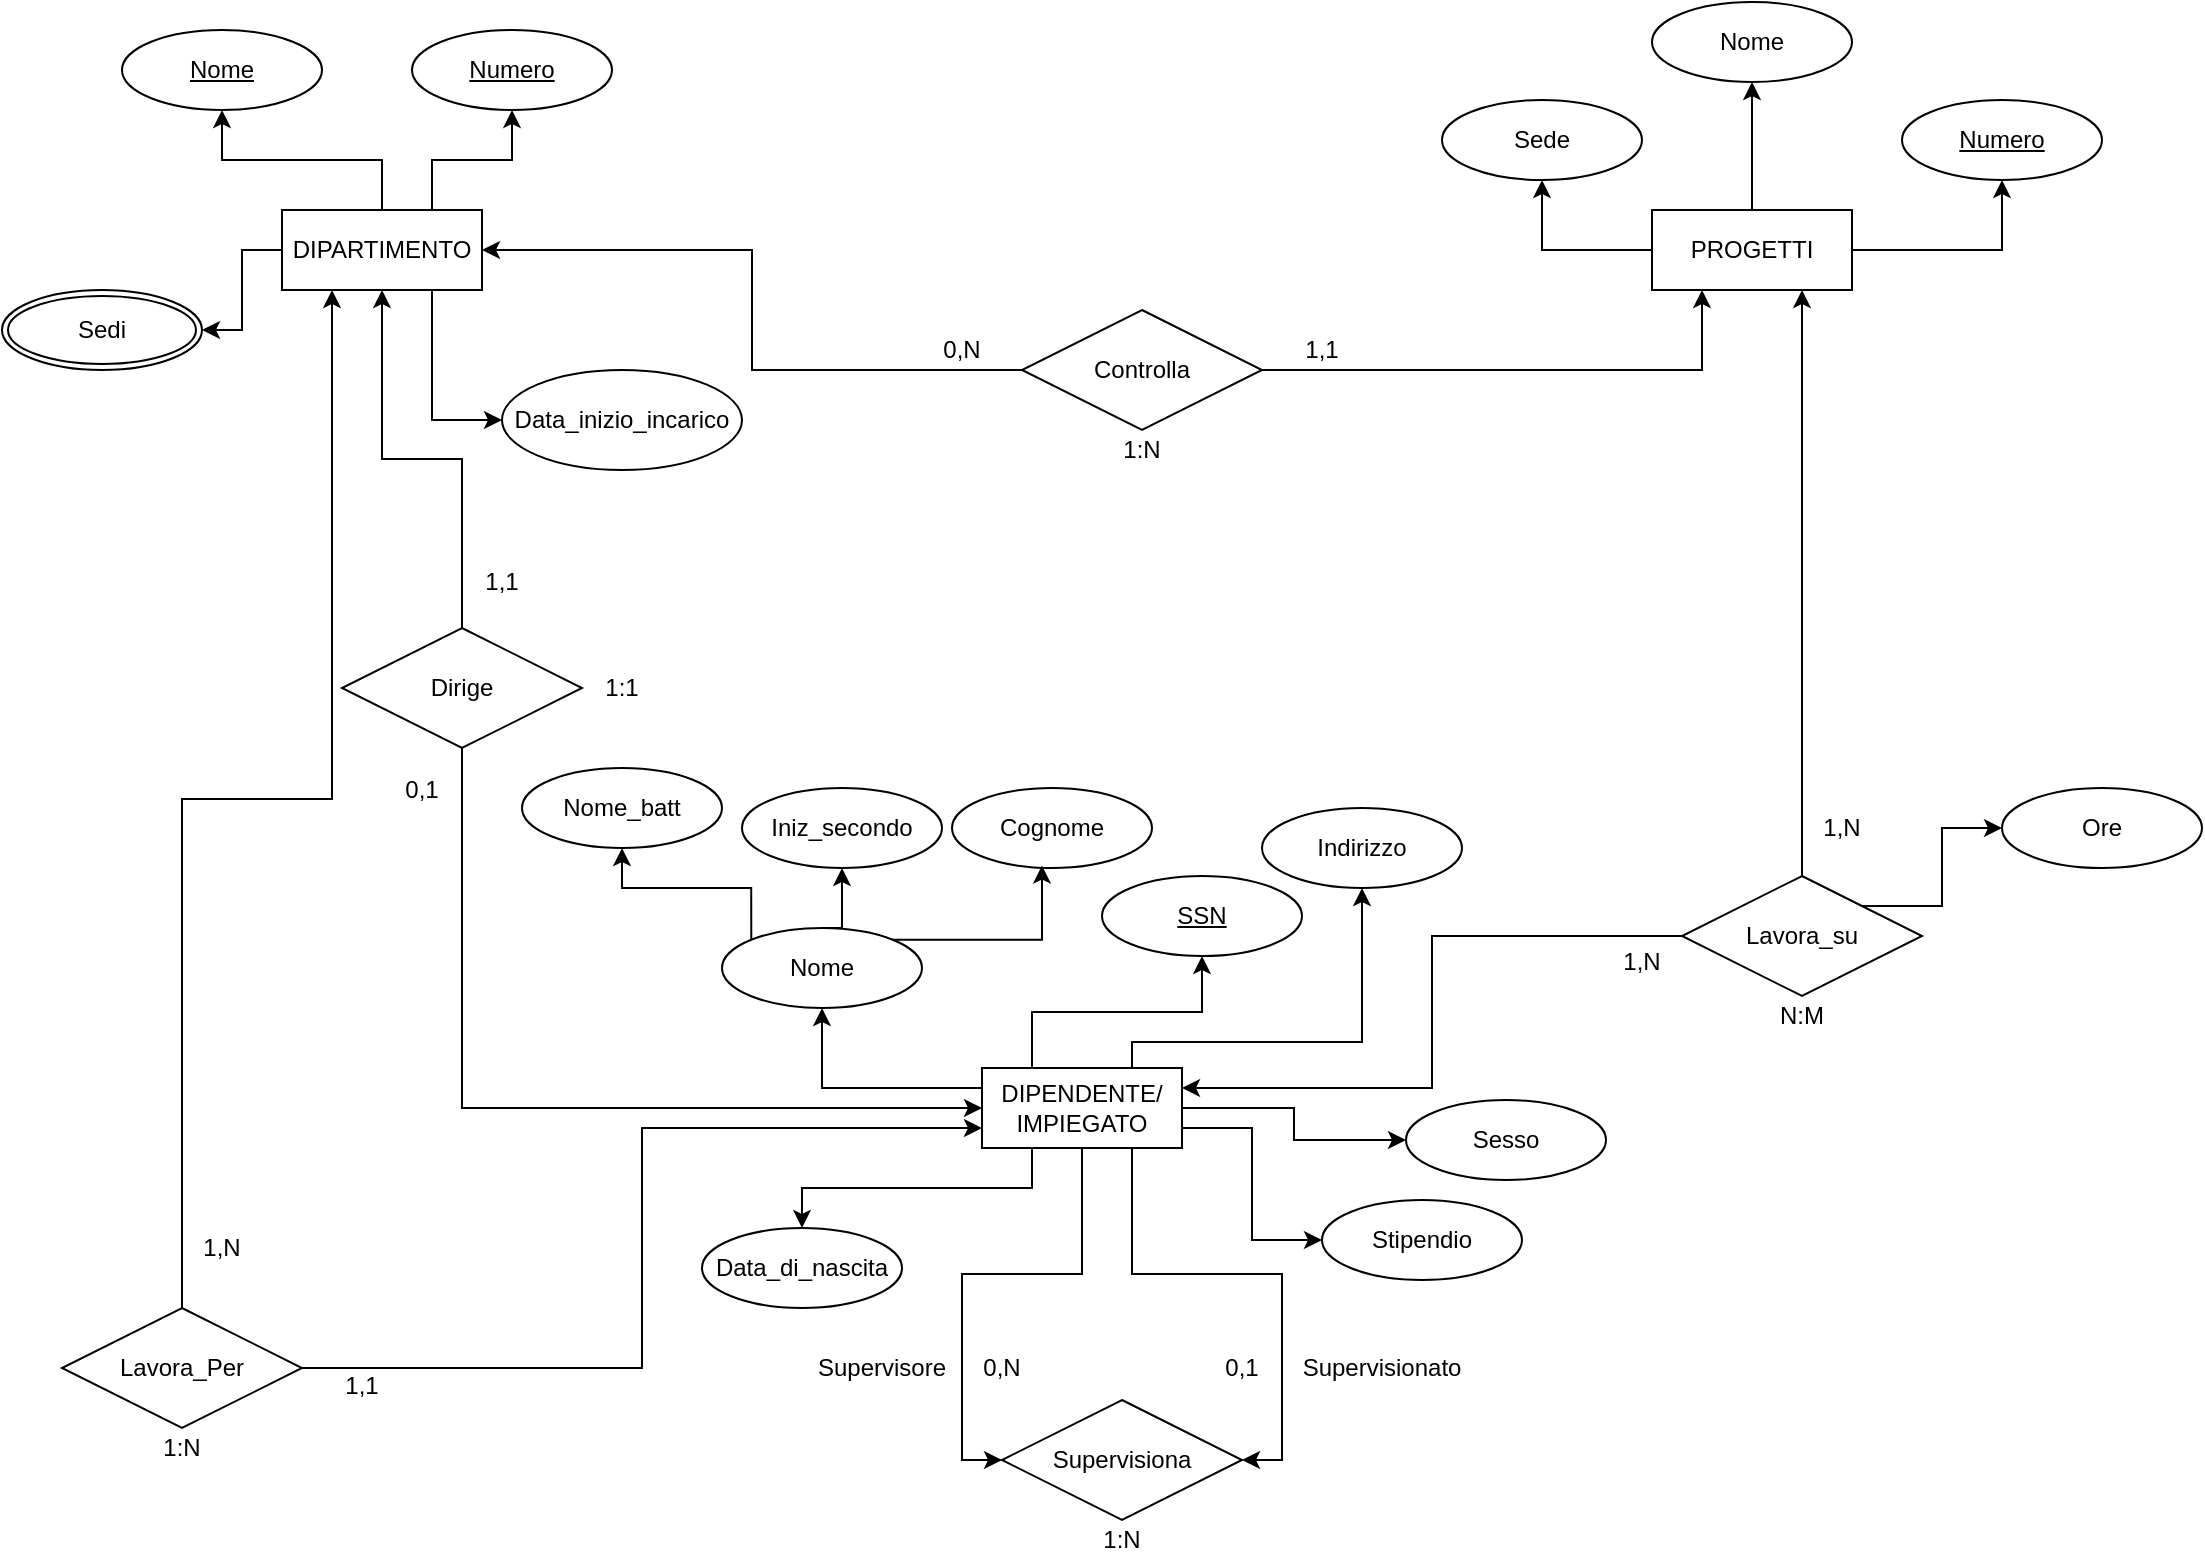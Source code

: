 <mxfile version="24.0.2" type="google">
  <diagram id="C5RBs43oDa-KdzZeNtuy" name="Page-1">
    <mxGraphModel grid="1" page="1" gridSize="10" guides="1" tooltips="1" connect="1" arrows="1" fold="1" pageScale="1" pageWidth="1169" pageHeight="827" math="0" shadow="0">
      <root>
        <mxCell id="WIyWlLk6GJQsqaUBKTNV-0" />
        <mxCell id="WIyWlLk6GJQsqaUBKTNV-1" parent="WIyWlLk6GJQsqaUBKTNV-0" />
        <mxCell id="bb44ecbQ7am6MY-ulAud-17" value="PROGETTI" style="whiteSpace=wrap;html=1;align=center;" vertex="1" parent="WIyWlLk6GJQsqaUBKTNV-1">
          <mxGeometry x="855" y="134" width="100" height="40" as="geometry" />
        </mxCell>
        <mxCell id="bb44ecbQ7am6MY-ulAud-18" value="Nome" style="ellipse;whiteSpace=wrap;html=1;align=center;" vertex="1" parent="WIyWlLk6GJQsqaUBKTNV-1">
          <mxGeometry x="855" y="30" width="100" height="40" as="geometry" />
        </mxCell>
        <mxCell id="bb44ecbQ7am6MY-ulAud-21" style="edgeStyle=orthogonalEdgeStyle;rounded=0;orthogonalLoop=1;jettySize=auto;html=1;exitX=0.5;exitY=0;exitDx=0;exitDy=0;entryX=0.5;entryY=1;entryDx=0;entryDy=0;" edge="1" parent="WIyWlLk6GJQsqaUBKTNV-1" source="bb44ecbQ7am6MY-ulAud-17" target="bb44ecbQ7am6MY-ulAud-18">
          <mxGeometry relative="1" as="geometry" />
        </mxCell>
        <mxCell id="bb44ecbQ7am6MY-ulAud-19" value="Numero" style="ellipse;whiteSpace=wrap;html=1;align=center;fontStyle=4;" vertex="1" parent="WIyWlLk6GJQsqaUBKTNV-1">
          <mxGeometry x="980" y="79" width="100" height="40" as="geometry" />
        </mxCell>
        <mxCell id="bb44ecbQ7am6MY-ulAud-22" style="edgeStyle=orthogonalEdgeStyle;rounded=0;orthogonalLoop=1;jettySize=auto;html=1;exitX=1;exitY=0.5;exitDx=0;exitDy=0;entryX=0.5;entryY=1;entryDx=0;entryDy=0;" edge="1" parent="WIyWlLk6GJQsqaUBKTNV-1" source="bb44ecbQ7am6MY-ulAud-17" target="bb44ecbQ7am6MY-ulAud-19">
          <mxGeometry relative="1" as="geometry" />
        </mxCell>
        <mxCell id="bb44ecbQ7am6MY-ulAud-26" value="Sede" style="ellipse;whiteSpace=wrap;html=1;align=center;" vertex="1" parent="WIyWlLk6GJQsqaUBKTNV-1">
          <mxGeometry x="750" y="79" width="100" height="40" as="geometry" />
        </mxCell>
        <mxCell id="bb44ecbQ7am6MY-ulAud-27" style="edgeStyle=orthogonalEdgeStyle;rounded=0;orthogonalLoop=1;jettySize=auto;html=1;entryX=0.5;entryY=1;entryDx=0;entryDy=0;" edge="1" parent="WIyWlLk6GJQsqaUBKTNV-1" source="bb44ecbQ7am6MY-ulAud-17" target="bb44ecbQ7am6MY-ulAud-26">
          <mxGeometry relative="1" as="geometry" />
        </mxCell>
        <mxCell id="ipGI0BiWBErmVYlbS-uz-42" style="edgeStyle=orthogonalEdgeStyle;rounded=0;orthogonalLoop=1;jettySize=auto;html=1;entryX=0;entryY=0.5;entryDx=0;entryDy=0;strokeColor=#000000;" edge="1" parent="WIyWlLk6GJQsqaUBKTNV-1" source="bb44ecbQ7am6MY-ulAud-30" target="ipGI0BiWBErmVYlbS-uz-39">
          <mxGeometry relative="1" as="geometry" />
        </mxCell>
        <mxCell id="ipGI0BiWBErmVYlbS-uz-43" style="edgeStyle=orthogonalEdgeStyle;rounded=0;orthogonalLoop=1;jettySize=auto;html=1;exitX=0.75;exitY=1;exitDx=0;exitDy=0;entryX=1;entryY=0.5;entryDx=0;entryDy=0;strokeColor=#000000;" edge="1" parent="WIyWlLk6GJQsqaUBKTNV-1" source="bb44ecbQ7am6MY-ulAud-30" target="ipGI0BiWBErmVYlbS-uz-39">
          <mxGeometry relative="1" as="geometry" />
        </mxCell>
        <mxCell id="n5XIVMWPE1efq6GXP3nM-1" style="edgeStyle=orthogonalEdgeStyle;rounded=0;orthogonalLoop=1;jettySize=auto;html=1;exitX=0.75;exitY=0;exitDx=0;exitDy=0;entryX=0.5;entryY=1;entryDx=0;entryDy=0;" edge="1" parent="WIyWlLk6GJQsqaUBKTNV-1" source="bb44ecbQ7am6MY-ulAud-30" target="n5XIVMWPE1efq6GXP3nM-0">
          <mxGeometry relative="1" as="geometry">
            <Array as="points">
              <mxPoint x="595" y="550" />
              <mxPoint x="710" y="550" />
            </Array>
          </mxGeometry>
        </mxCell>
        <mxCell id="bb44ecbQ7am6MY-ulAud-30" value="DIPENDENTE/&lt;br&gt;IMPIEGATO" style="whiteSpace=wrap;html=1;align=center;" vertex="1" parent="WIyWlLk6GJQsqaUBKTNV-1">
          <mxGeometry x="520" y="563" width="100" height="40" as="geometry" />
        </mxCell>
        <mxCell id="bb44ecbQ7am6MY-ulAud-31" value="Nome" style="ellipse;whiteSpace=wrap;html=1;align=center;" vertex="1" parent="WIyWlLk6GJQsqaUBKTNV-1">
          <mxGeometry x="390" y="493" width="100" height="40" as="geometry" />
        </mxCell>
        <mxCell id="bb44ecbQ7am6MY-ulAud-39" style="edgeStyle=orthogonalEdgeStyle;rounded=0;orthogonalLoop=1;jettySize=auto;html=1;exitX=0;exitY=0.25;exitDx=0;exitDy=0;entryX=0.5;entryY=1;entryDx=0;entryDy=0;" edge="1" parent="WIyWlLk6GJQsqaUBKTNV-1" source="bb44ecbQ7am6MY-ulAud-30" target="bb44ecbQ7am6MY-ulAud-31">
          <mxGeometry relative="1" as="geometry" />
        </mxCell>
        <mxCell id="bb44ecbQ7am6MY-ulAud-32" value="Nome_batt" style="ellipse;whiteSpace=wrap;html=1;align=center;" vertex="1" parent="WIyWlLk6GJQsqaUBKTNV-1">
          <mxGeometry x="290" y="413" width="100" height="40" as="geometry" />
        </mxCell>
        <mxCell id="bb44ecbQ7am6MY-ulAud-35" style="edgeStyle=orthogonalEdgeStyle;rounded=0;orthogonalLoop=1;jettySize=auto;html=1;exitX=0;exitY=0;exitDx=0;exitDy=0;entryX=0.5;entryY=1;entryDx=0;entryDy=0;" edge="1" parent="WIyWlLk6GJQsqaUBKTNV-1" source="bb44ecbQ7am6MY-ulAud-31" target="bb44ecbQ7am6MY-ulAud-32">
          <mxGeometry relative="1" as="geometry" />
        </mxCell>
        <mxCell id="bb44ecbQ7am6MY-ulAud-33" value="Iniz_secondo" style="ellipse;whiteSpace=wrap;html=1;align=center;" vertex="1" parent="WIyWlLk6GJQsqaUBKTNV-1">
          <mxGeometry x="400" y="423" width="100" height="40" as="geometry" />
        </mxCell>
        <mxCell id="bb44ecbQ7am6MY-ulAud-36" style="edgeStyle=orthogonalEdgeStyle;rounded=0;orthogonalLoop=1;jettySize=auto;html=1;exitX=0.5;exitY=0;exitDx=0;exitDy=0;entryX=0.5;entryY=1;entryDx=0;entryDy=0;" edge="1" parent="WIyWlLk6GJQsqaUBKTNV-1" source="bb44ecbQ7am6MY-ulAud-31" target="bb44ecbQ7am6MY-ulAud-33">
          <mxGeometry relative="1" as="geometry" />
        </mxCell>
        <mxCell id="bb44ecbQ7am6MY-ulAud-34" value="Cognome" style="ellipse;whiteSpace=wrap;html=1;align=center;" vertex="1" parent="WIyWlLk6GJQsqaUBKTNV-1">
          <mxGeometry x="505" y="423" width="100" height="40" as="geometry" />
        </mxCell>
        <mxCell id="bb44ecbQ7am6MY-ulAud-37" style="edgeStyle=orthogonalEdgeStyle;rounded=0;orthogonalLoop=1;jettySize=auto;html=1;exitX=1;exitY=0;exitDx=0;exitDy=0;entryX=0.45;entryY=0.97;entryDx=0;entryDy=0;entryPerimeter=0;" edge="1" parent="WIyWlLk6GJQsqaUBKTNV-1" source="bb44ecbQ7am6MY-ulAud-31" target="bb44ecbQ7am6MY-ulAud-34">
          <mxGeometry relative="1" as="geometry" />
        </mxCell>
        <mxCell id="bb44ecbQ7am6MY-ulAud-41" value="SSN" style="ellipse;whiteSpace=wrap;html=1;align=center;fontStyle=4;" vertex="1" parent="WIyWlLk6GJQsqaUBKTNV-1">
          <mxGeometry x="580" y="467" width="100" height="40" as="geometry" />
        </mxCell>
        <mxCell id="bb44ecbQ7am6MY-ulAud-51" style="edgeStyle=orthogonalEdgeStyle;rounded=0;orthogonalLoop=1;jettySize=auto;html=1;exitX=0.25;exitY=0;exitDx=0;exitDy=0;entryX=0.5;entryY=1;entryDx=0;entryDy=0;" edge="1" parent="WIyWlLk6GJQsqaUBKTNV-1" source="bb44ecbQ7am6MY-ulAud-30" target="bb44ecbQ7am6MY-ulAud-41">
          <mxGeometry relative="1" as="geometry" />
        </mxCell>
        <mxCell id="bb44ecbQ7am6MY-ulAud-43" value="Sesso" style="ellipse;whiteSpace=wrap;html=1;align=center;" vertex="1" parent="WIyWlLk6GJQsqaUBKTNV-1">
          <mxGeometry x="732" y="579" width="100" height="40" as="geometry" />
        </mxCell>
        <mxCell id="bb44ecbQ7am6MY-ulAud-45" style="edgeStyle=orthogonalEdgeStyle;rounded=0;orthogonalLoop=1;jettySize=auto;html=1;exitX=1;exitY=0.5;exitDx=0;exitDy=0;entryX=0;entryY=0.5;entryDx=0;entryDy=0;" edge="1" parent="WIyWlLk6GJQsqaUBKTNV-1" source="bb44ecbQ7am6MY-ulAud-30" target="bb44ecbQ7am6MY-ulAud-43">
          <mxGeometry relative="1" as="geometry" />
        </mxCell>
        <mxCell id="bb44ecbQ7am6MY-ulAud-44" value="Stipendio" style="ellipse;whiteSpace=wrap;html=1;align=center;" vertex="1" parent="WIyWlLk6GJQsqaUBKTNV-1">
          <mxGeometry x="690" y="629" width="100" height="40" as="geometry" />
        </mxCell>
        <mxCell id="bb44ecbQ7am6MY-ulAud-46" style="edgeStyle=orthogonalEdgeStyle;rounded=0;orthogonalLoop=1;jettySize=auto;html=1;exitX=1;exitY=0.75;exitDx=0;exitDy=0;entryX=0;entryY=0.5;entryDx=0;entryDy=0;" edge="1" parent="WIyWlLk6GJQsqaUBKTNV-1" source="bb44ecbQ7am6MY-ulAud-30" target="bb44ecbQ7am6MY-ulAud-44">
          <mxGeometry relative="1" as="geometry" />
        </mxCell>
        <mxCell id="bb44ecbQ7am6MY-ulAud-47" value="Data_di_nascita" style="ellipse;whiteSpace=wrap;html=1;align=center;" vertex="1" parent="WIyWlLk6GJQsqaUBKTNV-1">
          <mxGeometry x="380" y="643" width="100" height="40" as="geometry" />
        </mxCell>
        <mxCell id="bb44ecbQ7am6MY-ulAud-48" style="edgeStyle=orthogonalEdgeStyle;rounded=0;orthogonalLoop=1;jettySize=auto;html=1;exitX=0.25;exitY=1;exitDx=0;exitDy=0;entryX=0.5;entryY=0;entryDx=0;entryDy=0;" edge="1" parent="WIyWlLk6GJQsqaUBKTNV-1" source="bb44ecbQ7am6MY-ulAud-30" target="bb44ecbQ7am6MY-ulAud-47">
          <mxGeometry relative="1" as="geometry" />
        </mxCell>
        <mxCell id="bb44ecbQ7am6MY-ulAud-54" value="Ore" style="ellipse;whiteSpace=wrap;html=1;align=center;" vertex="1" parent="WIyWlLk6GJQsqaUBKTNV-1">
          <mxGeometry x="1030" y="423" width="100" height="40" as="geometry" />
        </mxCell>
        <mxCell id="bb44ecbQ7am6MY-ulAud-0" value="DIPARTIMENTO" style="whiteSpace=wrap;html=1;align=center;" vertex="1" parent="WIyWlLk6GJQsqaUBKTNV-1">
          <mxGeometry x="170" y="134" width="100" height="40" as="geometry" />
        </mxCell>
        <mxCell id="bb44ecbQ7am6MY-ulAud-10" value="Data_inizio_incarico" style="ellipse;whiteSpace=wrap;html=1;align=center;" vertex="1" parent="WIyWlLk6GJQsqaUBKTNV-1">
          <mxGeometry x="280" y="214" width="120" height="50" as="geometry" />
        </mxCell>
        <mxCell id="bb44ecbQ7am6MY-ulAud-11" style="edgeStyle=orthogonalEdgeStyle;rounded=0;orthogonalLoop=1;jettySize=auto;html=1;exitX=0.75;exitY=1;exitDx=0;exitDy=0;entryX=0;entryY=0.5;entryDx=0;entryDy=0;" edge="1" parent="WIyWlLk6GJQsqaUBKTNV-1" source="bb44ecbQ7am6MY-ulAud-0" target="bb44ecbQ7am6MY-ulAud-10">
          <mxGeometry relative="1" as="geometry" />
        </mxCell>
        <mxCell id="bb44ecbQ7am6MY-ulAud-12" value="Numero" style="ellipse;whiteSpace=wrap;html=1;align=center;fontStyle=4;" vertex="1" parent="WIyWlLk6GJQsqaUBKTNV-1">
          <mxGeometry x="235" y="44" width="100" height="40" as="geometry" />
        </mxCell>
        <mxCell id="bb44ecbQ7am6MY-ulAud-13" style="edgeStyle=orthogonalEdgeStyle;rounded=0;orthogonalLoop=1;jettySize=auto;html=1;exitX=0.75;exitY=0;exitDx=0;exitDy=0;entryX=0.5;entryY=1;entryDx=0;entryDy=0;" edge="1" parent="WIyWlLk6GJQsqaUBKTNV-1" source="bb44ecbQ7am6MY-ulAud-0" target="bb44ecbQ7am6MY-ulAud-12">
          <mxGeometry relative="1" as="geometry" />
        </mxCell>
        <mxCell id="bb44ecbQ7am6MY-ulAud-14" value="Nome" style="ellipse;whiteSpace=wrap;html=1;align=center;fontStyle=4;" vertex="1" parent="WIyWlLk6GJQsqaUBKTNV-1">
          <mxGeometry x="90" y="44" width="100" height="40" as="geometry" />
        </mxCell>
        <mxCell id="bb44ecbQ7am6MY-ulAud-15" style="edgeStyle=orthogonalEdgeStyle;rounded=0;orthogonalLoop=1;jettySize=auto;html=1;" edge="1" parent="WIyWlLk6GJQsqaUBKTNV-1" source="bb44ecbQ7am6MY-ulAud-0" target="bb44ecbQ7am6MY-ulAud-14">
          <mxGeometry relative="1" as="geometry" />
        </mxCell>
        <mxCell id="bb44ecbQ7am6MY-ulAud-24" value="Sedi" style="ellipse;shape=doubleEllipse;margin=3;whiteSpace=wrap;html=1;align=center;" vertex="1" parent="WIyWlLk6GJQsqaUBKTNV-1">
          <mxGeometry x="30" y="174" width="100" height="40" as="geometry" />
        </mxCell>
        <mxCell id="bb44ecbQ7am6MY-ulAud-25" style="edgeStyle=orthogonalEdgeStyle;rounded=0;orthogonalLoop=1;jettySize=auto;html=1;exitX=0;exitY=0.5;exitDx=0;exitDy=0;entryX=1;entryY=0.5;entryDx=0;entryDy=0;" edge="1" parent="WIyWlLk6GJQsqaUBKTNV-1" source="bb44ecbQ7am6MY-ulAud-0" target="bb44ecbQ7am6MY-ulAud-24">
          <mxGeometry relative="1" as="geometry" />
        </mxCell>
        <mxCell id="6e1mq4cF4bZAB4n4q_MP-10" style="edgeStyle=orthogonalEdgeStyle;rounded=0;orthogonalLoop=1;jettySize=auto;html=1;entryX=0.25;entryY=1;entryDx=0;entryDy=0;" edge="1" parent="WIyWlLk6GJQsqaUBKTNV-1" source="ipGI0BiWBErmVYlbS-uz-11" target="bb44ecbQ7am6MY-ulAud-0">
          <mxGeometry relative="1" as="geometry" />
        </mxCell>
        <mxCell id="6e1mq4cF4bZAB4n4q_MP-11" style="edgeStyle=orthogonalEdgeStyle;rounded=0;orthogonalLoop=1;jettySize=auto;html=1;entryX=0;entryY=0.75;entryDx=0;entryDy=0;" edge="1" parent="WIyWlLk6GJQsqaUBKTNV-1" source="ipGI0BiWBErmVYlbS-uz-11" target="bb44ecbQ7am6MY-ulAud-30">
          <mxGeometry relative="1" as="geometry" />
        </mxCell>
        <mxCell id="ipGI0BiWBErmVYlbS-uz-11" value="Lavora_Per" style="shape=rhombus;perimeter=rhombusPerimeter;whiteSpace=wrap;html=1;align=center;strokeColor=#000000;" vertex="1" parent="WIyWlLk6GJQsqaUBKTNV-1">
          <mxGeometry x="60" y="683" width="120" height="60" as="geometry" />
        </mxCell>
        <mxCell id="ipGI0BiWBErmVYlbS-uz-18" style="edgeStyle=orthogonalEdgeStyle;rounded=0;orthogonalLoop=1;jettySize=auto;html=1;exitX=1;exitY=0;exitDx=0;exitDy=0;entryX=0;entryY=0.5;entryDx=0;entryDy=0;" edge="1" parent="WIyWlLk6GJQsqaUBKTNV-1" source="ipGI0BiWBErmVYlbS-uz-15" target="bb44ecbQ7am6MY-ulAud-54">
          <mxGeometry relative="1" as="geometry">
            <Array as="points">
              <mxPoint x="1000" y="482" />
              <mxPoint x="1000" y="443" />
            </Array>
          </mxGeometry>
        </mxCell>
        <mxCell id="6e1mq4cF4bZAB4n4q_MP-2" style="edgeStyle=orthogonalEdgeStyle;rounded=0;orthogonalLoop=1;jettySize=auto;html=1;entryX=1;entryY=0.25;entryDx=0;entryDy=0;" edge="1" parent="WIyWlLk6GJQsqaUBKTNV-1" source="ipGI0BiWBErmVYlbS-uz-15" target="bb44ecbQ7am6MY-ulAud-30">
          <mxGeometry relative="1" as="geometry" />
        </mxCell>
        <mxCell id="ipGI0BiWBErmVYlbS-uz-15" value="Lavora_su" style="shape=rhombus;perimeter=rhombusPerimeter;whiteSpace=wrap;html=1;align=center;strokeColor=#000000;" vertex="1" parent="WIyWlLk6GJQsqaUBKTNV-1">
          <mxGeometry x="870" y="467" width="120" height="60" as="geometry" />
        </mxCell>
        <mxCell id="6e1mq4cF4bZAB4n4q_MP-4" style="edgeStyle=orthogonalEdgeStyle;rounded=0;orthogonalLoop=1;jettySize=auto;html=1;entryX=0.25;entryY=1;entryDx=0;entryDy=0;" edge="1" parent="WIyWlLk6GJQsqaUBKTNV-1" source="ipGI0BiWBErmVYlbS-uz-20" target="bb44ecbQ7am6MY-ulAud-17">
          <mxGeometry relative="1" as="geometry" />
        </mxCell>
        <mxCell id="6e1mq4cF4bZAB4n4q_MP-5" style="edgeStyle=orthogonalEdgeStyle;rounded=0;orthogonalLoop=1;jettySize=auto;html=1;entryX=1;entryY=0.5;entryDx=0;entryDy=0;" edge="1" parent="WIyWlLk6GJQsqaUBKTNV-1" source="ipGI0BiWBErmVYlbS-uz-20" target="bb44ecbQ7am6MY-ulAud-0">
          <mxGeometry relative="1" as="geometry" />
        </mxCell>
        <mxCell id="ipGI0BiWBErmVYlbS-uz-20" value="Controlla" style="shape=rhombus;perimeter=rhombusPerimeter;whiteSpace=wrap;html=1;align=center;strokeColor=#000000;" vertex="1" parent="WIyWlLk6GJQsqaUBKTNV-1">
          <mxGeometry x="540" y="184" width="120" height="60" as="geometry" />
        </mxCell>
        <mxCell id="6e1mq4cF4bZAB4n4q_MP-6" style="edgeStyle=orthogonalEdgeStyle;rounded=0;orthogonalLoop=1;jettySize=auto;html=1;" edge="1" parent="WIyWlLk6GJQsqaUBKTNV-1" source="ipGI0BiWBErmVYlbS-uz-24" target="bb44ecbQ7am6MY-ulAud-0">
          <mxGeometry relative="1" as="geometry" />
        </mxCell>
        <mxCell id="OZ1hhrRC5QcT9hRjrBe3-1" style="edgeStyle=orthogonalEdgeStyle;rounded=0;orthogonalLoop=1;jettySize=auto;html=1;exitX=0.5;exitY=1;exitDx=0;exitDy=0;entryX=0;entryY=0.5;entryDx=0;entryDy=0;" edge="1" parent="WIyWlLk6GJQsqaUBKTNV-1" source="ipGI0BiWBErmVYlbS-uz-24" target="bb44ecbQ7am6MY-ulAud-30">
          <mxGeometry relative="1" as="geometry" />
        </mxCell>
        <mxCell id="ipGI0BiWBErmVYlbS-uz-24" value="Dirige" style="shape=rhombus;perimeter=rhombusPerimeter;whiteSpace=wrap;html=1;align=center;shadow=0;strokeColor=#000000;" vertex="1" parent="WIyWlLk6GJQsqaUBKTNV-1">
          <mxGeometry x="200" y="343" width="120" height="60" as="geometry" />
        </mxCell>
        <mxCell id="ipGI0BiWBErmVYlbS-uz-27" value="1,1" style="text;html=1;strokeColor=none;fillColor=none;align=center;verticalAlign=middle;whiteSpace=wrap;rounded=0;shadow=0;" vertex="1" parent="WIyWlLk6GJQsqaUBKTNV-1">
          <mxGeometry x="190" y="712" width="40" height="20" as="geometry" />
        </mxCell>
        <mxCell id="ipGI0BiWBErmVYlbS-uz-28" value="1,N" style="text;html=1;strokeColor=none;fillColor=none;align=center;verticalAlign=middle;whiteSpace=wrap;rounded=0;shadow=0;" vertex="1" parent="WIyWlLk6GJQsqaUBKTNV-1">
          <mxGeometry x="120" y="643" width="40" height="20" as="geometry" />
        </mxCell>
        <mxCell id="ipGI0BiWBErmVYlbS-uz-29" value="1,N" style="text;html=1;strokeColor=none;fillColor=none;align=center;verticalAlign=middle;whiteSpace=wrap;rounded=0;shadow=0;" vertex="1" parent="WIyWlLk6GJQsqaUBKTNV-1">
          <mxGeometry x="830" y="500" width="40" height="20" as="geometry" />
        </mxCell>
        <mxCell id="ipGI0BiWBErmVYlbS-uz-30" value="1,N" style="text;html=1;strokeColor=none;fillColor=none;align=center;verticalAlign=middle;whiteSpace=wrap;rounded=0;shadow=0;" vertex="1" parent="WIyWlLk6GJQsqaUBKTNV-1">
          <mxGeometry x="930" y="433" width="40" height="20" as="geometry" />
        </mxCell>
        <mxCell id="ipGI0BiWBErmVYlbS-uz-31" value="0,N" style="text;html=1;strokeColor=none;fillColor=none;align=center;verticalAlign=middle;whiteSpace=wrap;rounded=0;shadow=0;" vertex="1" parent="WIyWlLk6GJQsqaUBKTNV-1">
          <mxGeometry x="490" y="194" width="40" height="20" as="geometry" />
        </mxCell>
        <mxCell id="ipGI0BiWBErmVYlbS-uz-32" value="1,1" style="text;html=1;strokeColor=none;fillColor=none;align=center;verticalAlign=middle;whiteSpace=wrap;rounded=0;shadow=0;" vertex="1" parent="WIyWlLk6GJQsqaUBKTNV-1">
          <mxGeometry x="670" y="194" width="40" height="20" as="geometry" />
        </mxCell>
        <mxCell id="ipGI0BiWBErmVYlbS-uz-33" value="0,1" style="text;html=1;strokeColor=none;fillColor=none;align=center;verticalAlign=middle;whiteSpace=wrap;rounded=0;shadow=0;" vertex="1" parent="WIyWlLk6GJQsqaUBKTNV-1">
          <mxGeometry x="220" y="414" width="40" height="20" as="geometry" />
        </mxCell>
        <mxCell id="ipGI0BiWBErmVYlbS-uz-34" value="1,1" style="text;html=1;strokeColor=none;fillColor=none;align=center;verticalAlign=middle;whiteSpace=wrap;rounded=0;shadow=0;" vertex="1" parent="WIyWlLk6GJQsqaUBKTNV-1">
          <mxGeometry x="260" y="310" width="40" height="20" as="geometry" />
        </mxCell>
        <mxCell id="ipGI0BiWBErmVYlbS-uz-35" value="1:N" style="text;html=1;strokeColor=none;fillColor=none;align=center;verticalAlign=middle;whiteSpace=wrap;rounded=0;shadow=0;" vertex="1" parent="WIyWlLk6GJQsqaUBKTNV-1">
          <mxGeometry x="100" y="743" width="40" height="20" as="geometry" />
        </mxCell>
        <mxCell id="ipGI0BiWBErmVYlbS-uz-36" value="N:M" style="text;html=1;strokeColor=none;fillColor=none;align=center;verticalAlign=middle;whiteSpace=wrap;rounded=0;shadow=0;" vertex="1" parent="WIyWlLk6GJQsqaUBKTNV-1">
          <mxGeometry x="910" y="527" width="40" height="20" as="geometry" />
        </mxCell>
        <mxCell id="ipGI0BiWBErmVYlbS-uz-37" value="1:N" style="text;html=1;strokeColor=none;fillColor=none;align=center;verticalAlign=middle;whiteSpace=wrap;rounded=0;shadow=0;" vertex="1" parent="WIyWlLk6GJQsqaUBKTNV-1">
          <mxGeometry x="580" y="244" width="40" height="20" as="geometry" />
        </mxCell>
        <mxCell id="ipGI0BiWBErmVYlbS-uz-38" value="1:1" style="text;html=1;strokeColor=none;fillColor=none;align=center;verticalAlign=middle;whiteSpace=wrap;rounded=0;shadow=0;" vertex="1" parent="WIyWlLk6GJQsqaUBKTNV-1">
          <mxGeometry x="320" y="363" width="40" height="20" as="geometry" />
        </mxCell>
        <mxCell id="ipGI0BiWBErmVYlbS-uz-39" value="Supervisiona" style="shape=rhombus;perimeter=rhombusPerimeter;whiteSpace=wrap;html=1;align=center;shadow=0;strokeColor=#000000;" vertex="1" parent="WIyWlLk6GJQsqaUBKTNV-1">
          <mxGeometry x="530" y="729" width="120" height="60" as="geometry" />
        </mxCell>
        <mxCell id="ipGI0BiWBErmVYlbS-uz-44" value="0,N" style="text;html=1;strokeColor=none;fillColor=none;align=center;verticalAlign=middle;whiteSpace=wrap;rounded=0;shadow=0;" vertex="1" parent="WIyWlLk6GJQsqaUBKTNV-1">
          <mxGeometry x="510" y="703" width="40" height="20" as="geometry" />
        </mxCell>
        <mxCell id="ipGI0BiWBErmVYlbS-uz-45" value="0,1" style="text;html=1;strokeColor=none;fillColor=none;align=center;verticalAlign=middle;whiteSpace=wrap;rounded=0;shadow=0;" vertex="1" parent="WIyWlLk6GJQsqaUBKTNV-1">
          <mxGeometry x="630" y="703" width="40" height="20" as="geometry" />
        </mxCell>
        <mxCell id="ipGI0BiWBErmVYlbS-uz-46" value="Supervisore" style="text;html=1;strokeColor=none;fillColor=none;align=center;verticalAlign=middle;whiteSpace=wrap;rounded=0;shadow=0;" vertex="1" parent="WIyWlLk6GJQsqaUBKTNV-1">
          <mxGeometry x="450" y="703" width="40" height="20" as="geometry" />
        </mxCell>
        <mxCell id="ipGI0BiWBErmVYlbS-uz-47" value="Supervisionato" style="text;html=1;strokeColor=none;fillColor=none;align=center;verticalAlign=middle;whiteSpace=wrap;rounded=0;shadow=0;" vertex="1" parent="WIyWlLk6GJQsqaUBKTNV-1">
          <mxGeometry x="700" y="703" width="40" height="20" as="geometry" />
        </mxCell>
        <mxCell id="ipGI0BiWBErmVYlbS-uz-48" value="1:N" style="text;html=1;strokeColor=none;fillColor=none;align=center;verticalAlign=middle;whiteSpace=wrap;rounded=0;shadow=0;" vertex="1" parent="WIyWlLk6GJQsqaUBKTNV-1">
          <mxGeometry x="570" y="789" width="40" height="20" as="geometry" />
        </mxCell>
        <mxCell id="6e1mq4cF4bZAB4n4q_MP-3" style="edgeStyle=orthogonalEdgeStyle;rounded=0;orthogonalLoop=1;jettySize=auto;html=1;entryX=0.75;entryY=1;entryDx=0;entryDy=0;" edge="1" parent="WIyWlLk6GJQsqaUBKTNV-1" source="ipGI0BiWBErmVYlbS-uz-15" target="bb44ecbQ7am6MY-ulAud-17">
          <mxGeometry relative="1" as="geometry" />
        </mxCell>
        <mxCell id="n5XIVMWPE1efq6GXP3nM-0" value="Indirizzo" style="ellipse;whiteSpace=wrap;html=1;align=center;" vertex="1" parent="WIyWlLk6GJQsqaUBKTNV-1">
          <mxGeometry x="660" y="433" width="100" height="40" as="geometry" />
        </mxCell>
      </root>
    </mxGraphModel>
  </diagram>
</mxfile>
